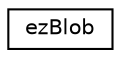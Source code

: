 digraph "Graphical Class Hierarchy"
{
 // LATEX_PDF_SIZE
  edge [fontname="Helvetica",fontsize="10",labelfontname="Helvetica",labelfontsize="10"];
  node [fontname="Helvetica",fontsize="10",shape=record];
  rankdir="LR";
  Node0 [label="ezBlob",height=0.2,width=0.4,color="black", fillcolor="white", style="filled",URL="$dd/db8/classez_blob.htm",tooltip="ezBlob allows to store simple binary data larger than 4GB. This storage class is used by ezImage to a..."];
}
